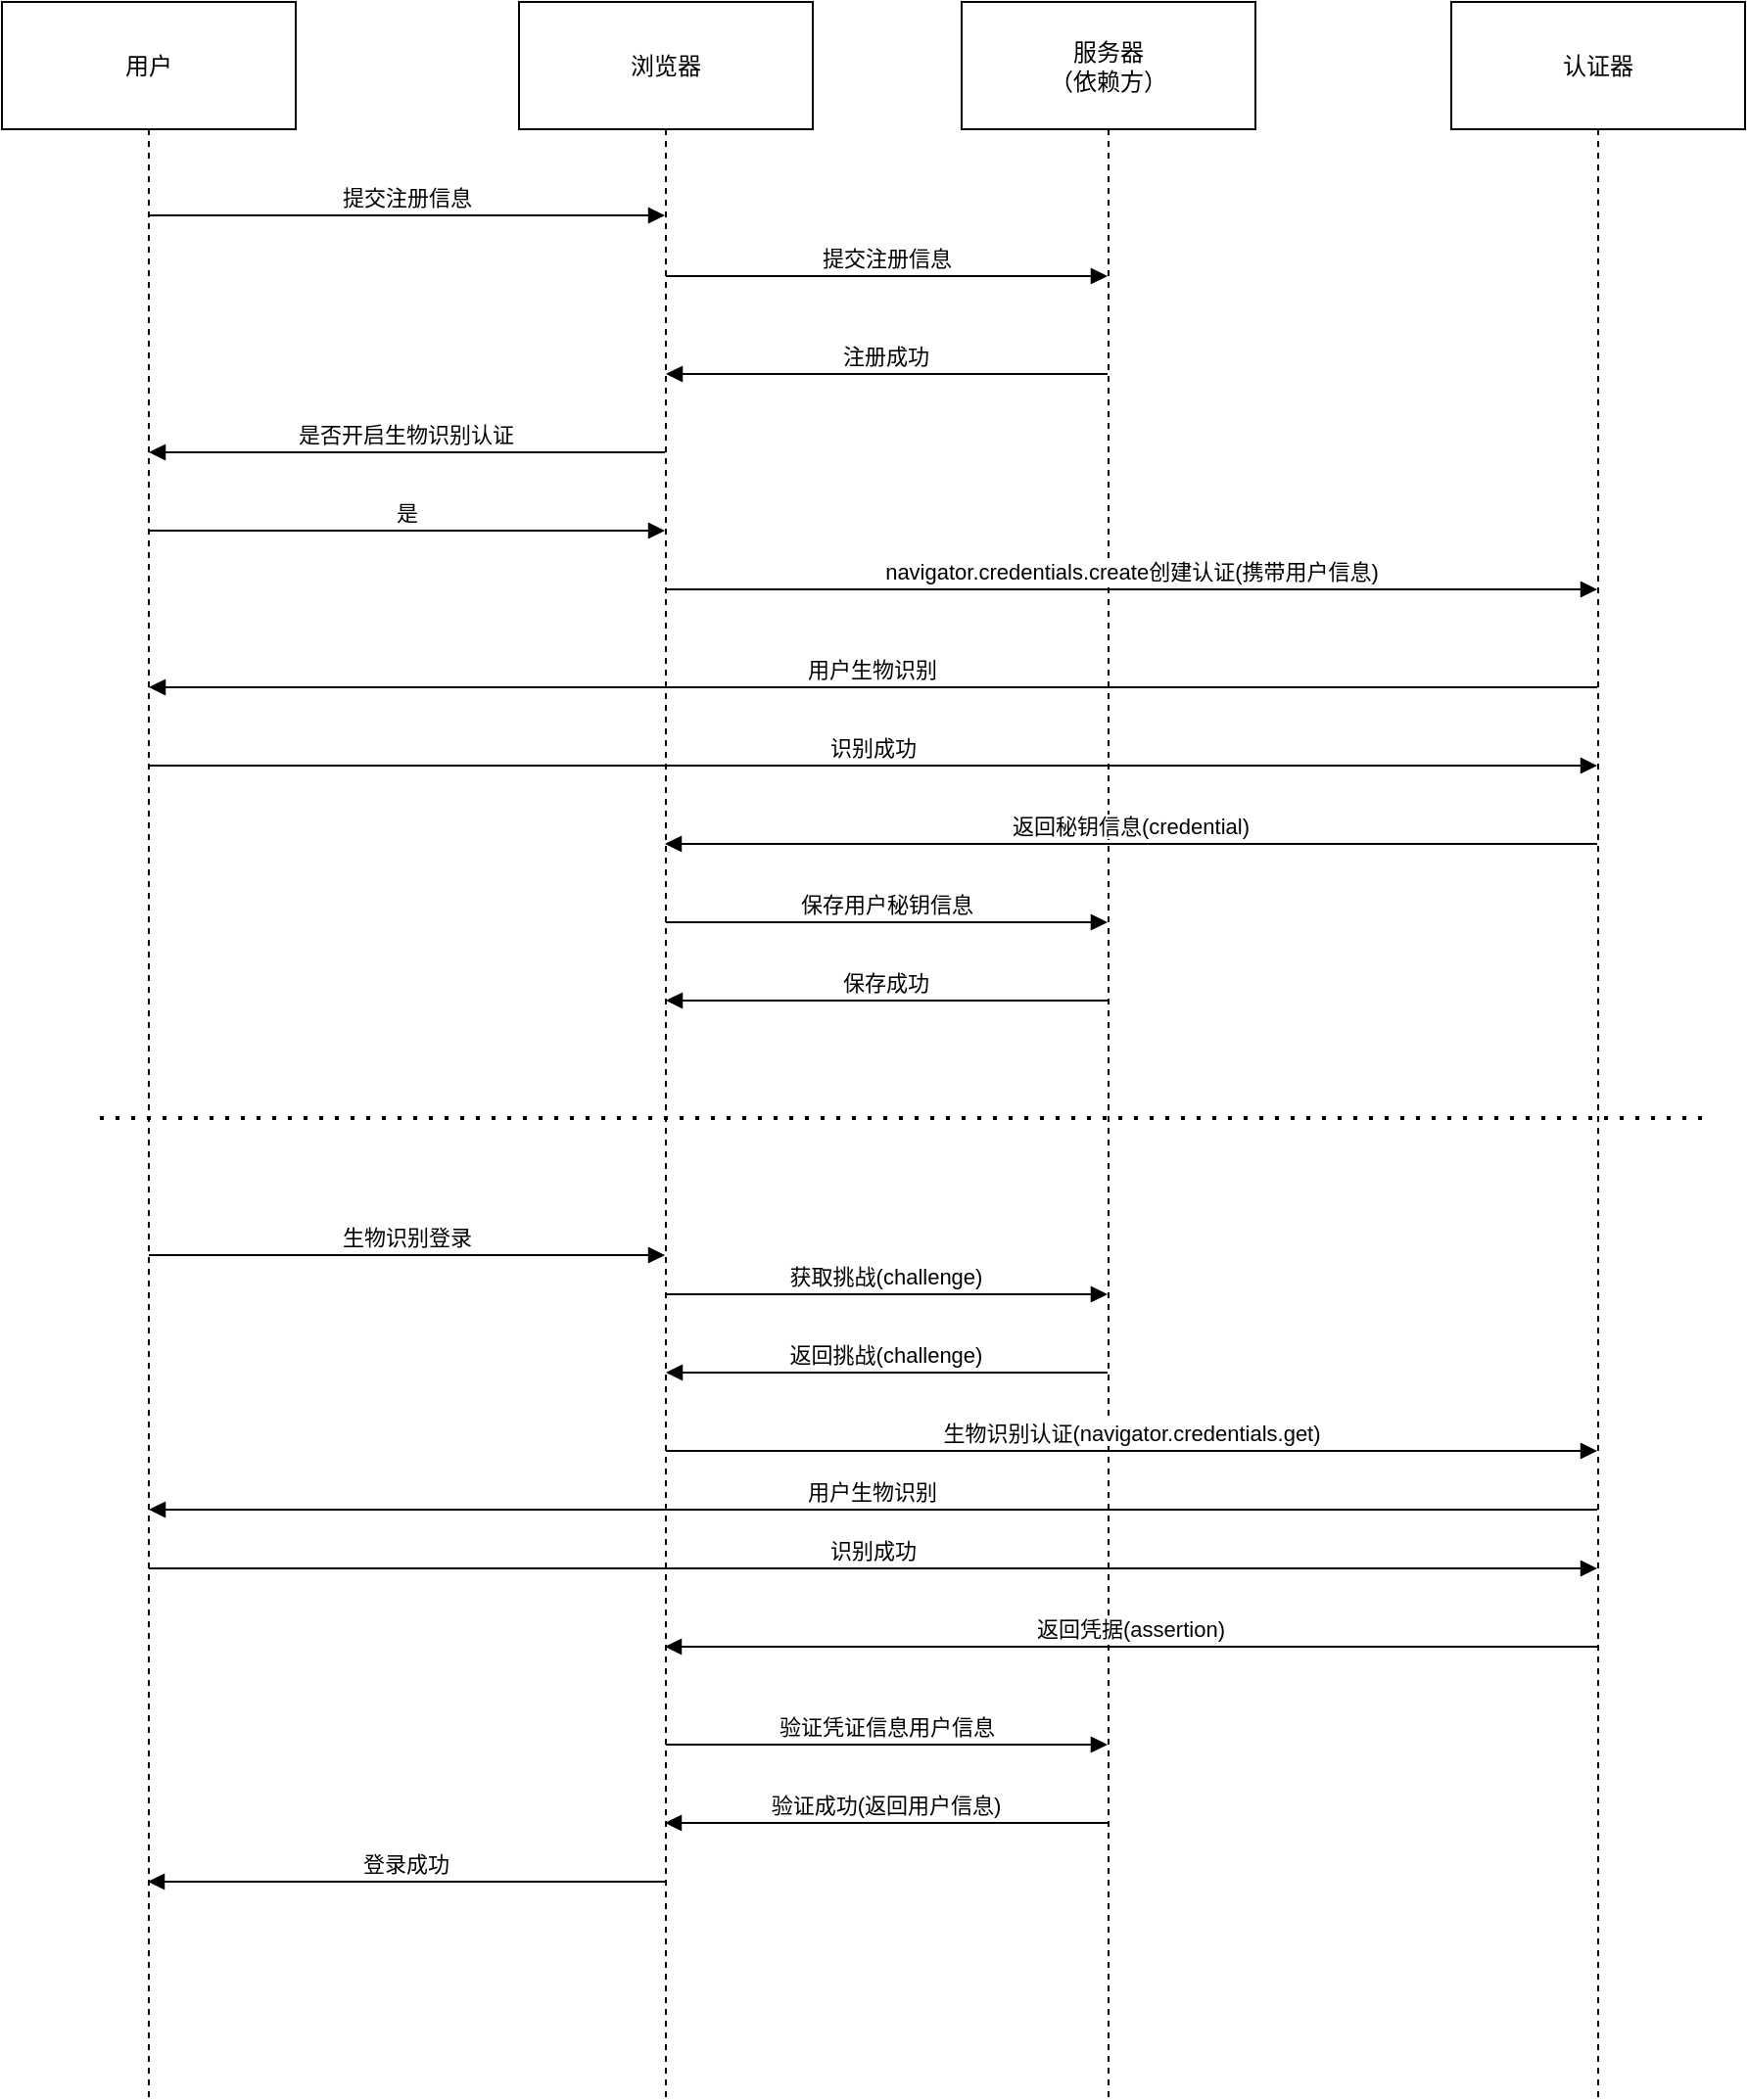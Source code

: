 <mxfile version="27.2.0">
  <diagram name="第 1 页" id="VDeZXU7AlFh2T8AX7ofi">
    <mxGraphModel dx="1426" dy="688" grid="1" gridSize="10" guides="1" tooltips="1" connect="1" arrows="1" fold="1" page="1" pageScale="1" pageWidth="827" pageHeight="1169" math="0" shadow="0">
      <root>
        <mxCell id="0" />
        <mxCell id="1" parent="0" />
        <mxCell id="2" value="用户" style="shape=umlLifeline;perimeter=lifelinePerimeter;whiteSpace=wrap;container=1;dropTarget=0;collapsible=0;recursiveResize=0;outlineConnect=0;portConstraint=eastwest;newEdgeStyle={&quot;edgeStyle&quot;:&quot;elbowEdgeStyle&quot;,&quot;elbow&quot;:&quot;vertical&quot;,&quot;curved&quot;:0,&quot;rounded&quot;:0};size=65;rounded=0;" parent="1" vertex="1">
          <mxGeometry width="150" height="1070" as="geometry" />
        </mxCell>
        <mxCell id="3" value="浏览器" style="shape=umlLifeline;perimeter=lifelinePerimeter;whiteSpace=wrap;container=1;dropTarget=0;collapsible=0;recursiveResize=0;outlineConnect=0;portConstraint=eastwest;newEdgeStyle={&quot;edgeStyle&quot;:&quot;elbowEdgeStyle&quot;,&quot;elbow&quot;:&quot;vertical&quot;,&quot;curved&quot;:0,&quot;rounded&quot;:0};size=65;rounded=0;" parent="1" vertex="1">
          <mxGeometry x="264" width="150" height="1070" as="geometry" />
        </mxCell>
        <mxCell id="4" value="服务器&#xa;（依赖方）" style="shape=umlLifeline;perimeter=lifelinePerimeter;whiteSpace=wrap;container=1;dropTarget=0;collapsible=0;recursiveResize=0;outlineConnect=0;portConstraint=eastwest;newEdgeStyle={&quot;edgeStyle&quot;:&quot;elbowEdgeStyle&quot;,&quot;elbow&quot;:&quot;vertical&quot;,&quot;curved&quot;:0,&quot;rounded&quot;:0};size=65;rounded=0;" parent="1" vertex="1">
          <mxGeometry x="490" width="150" height="1070" as="geometry" />
        </mxCell>
        <mxCell id="6" value="认证器" style="shape=umlLifeline;perimeter=lifelinePerimeter;whiteSpace=wrap;container=1;dropTarget=0;collapsible=0;recursiveResize=0;outlineConnect=0;portConstraint=eastwest;newEdgeStyle={&quot;edgeStyle&quot;:&quot;elbowEdgeStyle&quot;,&quot;elbow&quot;:&quot;vertical&quot;,&quot;curved&quot;:0,&quot;rounded&quot;:0};size=65;rounded=0;" parent="1" vertex="1">
          <mxGeometry x="740" width="150" height="1070" as="geometry" />
        </mxCell>
        <mxCell id="7" value="提交注册信息" style="verticalAlign=bottom;edgeStyle=elbowEdgeStyle;elbow=vertical;curved=0;rounded=0;endArrow=block;" parent="1" source="2" target="3" edge="1">
          <mxGeometry relative="1" as="geometry">
            <Array as="points">
              <mxPoint x="189" y="109" />
            </Array>
          </mxGeometry>
        </mxCell>
        <mxCell id="8" value="提交注册信息" style="verticalAlign=bottom;edgeStyle=elbowEdgeStyle;elbow=vertical;curved=0;rounded=0;endArrow=block;" parent="1" source="3" target="4" edge="1">
          <mxGeometry relative="1" as="geometry">
            <Array as="points">
              <mxPoint x="420" y="140" />
            </Array>
          </mxGeometry>
        </mxCell>
        <mxCell id="12" value="用户生物识别" style="verticalAlign=bottom;edgeStyle=elbowEdgeStyle;elbow=vertical;curved=0;rounded=0;endArrow=block;" parent="1" source="6" target="2" edge="1">
          <mxGeometry relative="1" as="geometry">
            <Array as="points">
              <mxPoint x="200" y="350" />
            </Array>
          </mxGeometry>
        </mxCell>
        <mxCell id="13" value="识别成功" style="verticalAlign=bottom;edgeStyle=elbowEdgeStyle;elbow=vertical;curved=0;rounded=0;endArrow=block;" parent="1" source="2" target="6" edge="1">
          <mxGeometry relative="1" as="geometry">
            <Array as="points">
              <mxPoint x="550" y="390" />
            </Array>
          </mxGeometry>
        </mxCell>
        <mxCell id="14" value="返回秘钥信息(credential)" style="verticalAlign=bottom;edgeStyle=elbowEdgeStyle;elbow=vertical;curved=0;rounded=0;endArrow=block;" parent="1" edge="1">
          <mxGeometry relative="1" as="geometry">
            <Array as="points" />
            <mxPoint x="814.5" y="430" as="sourcePoint" />
            <mxPoint x="338.5" y="430" as="targetPoint" />
          </mxGeometry>
        </mxCell>
        <mxCell id="15" value="保存用户秘钥信息" style="verticalAlign=bottom;edgeStyle=elbowEdgeStyle;elbow=vertical;curved=0;rounded=0;endArrow=block;" parent="1" source="3" target="4" edge="1">
          <mxGeometry relative="1" as="geometry">
            <Array as="points">
              <mxPoint x="430" y="470" />
            </Array>
          </mxGeometry>
        </mxCell>
        <mxCell id="18" value="保存成功" style="verticalAlign=bottom;edgeStyle=elbowEdgeStyle;elbow=vertical;curved=0;rounded=0;endArrow=block;" parent="1" source="4" target="3" edge="1">
          <mxGeometry relative="1" as="geometry">
            <Array as="points">
              <mxPoint x="440" y="510" />
            </Array>
          </mxGeometry>
        </mxCell>
        <mxCell id="O_-eV2Va_jo3TLL0Aso5-22" value="注册成功" style="verticalAlign=bottom;edgeStyle=elbowEdgeStyle;elbow=vertical;curved=0;rounded=0;endArrow=block;" edge="1" parent="1" source="4" target="3">
          <mxGeometry relative="1" as="geometry">
            <Array as="points">
              <mxPoint x="440" y="190" />
            </Array>
            <mxPoint x="554" y="190" as="sourcePoint" />
            <mxPoint x="390" y="190" as="targetPoint" />
          </mxGeometry>
        </mxCell>
        <mxCell id="O_-eV2Va_jo3TLL0Aso5-23" value="是否开启生物识别认证" style="verticalAlign=bottom;edgeStyle=elbowEdgeStyle;elbow=vertical;curved=0;rounded=0;endArrow=block;" edge="1" parent="1" source="3" target="2">
          <mxGeometry relative="1" as="geometry">
            <Array as="points">
              <mxPoint x="211" y="230" />
            </Array>
            <mxPoint x="290" y="220" as="sourcePoint" />
            <mxPoint x="110" y="220" as="targetPoint" />
          </mxGeometry>
        </mxCell>
        <mxCell id="O_-eV2Va_jo3TLL0Aso5-24" value="是" style="verticalAlign=bottom;edgeStyle=elbowEdgeStyle;elbow=vertical;curved=0;rounded=0;endArrow=block;" edge="1" parent="1" source="2" target="3">
          <mxGeometry relative="1" as="geometry">
            <Array as="points">
              <mxPoint x="200" y="270" />
            </Array>
            <mxPoint x="80" y="260" as="sourcePoint" />
            <mxPoint x="310" y="260" as="targetPoint" />
          </mxGeometry>
        </mxCell>
        <mxCell id="O_-eV2Va_jo3TLL0Aso5-25" value="navigator.credentials.create创建认证(携带用户信息)" style="verticalAlign=bottom;edgeStyle=elbowEdgeStyle;elbow=vertical;curved=0;rounded=0;endArrow=block;" edge="1" parent="1" source="3" target="6">
          <mxGeometry relative="1" as="geometry">
            <Array as="points">
              <mxPoint x="453" y="300" />
            </Array>
            <mxPoint x="380" y="300" as="sourcePoint" />
            <mxPoint x="578.5" y="300" as="targetPoint" />
          </mxGeometry>
        </mxCell>
        <mxCell id="O_-eV2Va_jo3TLL0Aso5-27" value="" style="endArrow=none;dashed=1;html=1;dashPattern=1 3;strokeWidth=2;" edge="1" parent="1">
          <mxGeometry width="50" height="50" relative="1" as="geometry">
            <mxPoint x="50" y="570" as="sourcePoint" />
            <mxPoint x="870" y="570" as="targetPoint" />
          </mxGeometry>
        </mxCell>
        <mxCell id="O_-eV2Va_jo3TLL0Aso5-32" value="生物识别登录" style="verticalAlign=bottom;edgeStyle=elbowEdgeStyle;elbow=vertical;curved=0;rounded=0;endArrow=block;" edge="1" parent="1" source="2" target="3">
          <mxGeometry relative="1" as="geometry">
            <Array as="points">
              <mxPoint x="194" y="640" />
            </Array>
            <mxPoint x="80" y="640" as="sourcePoint" />
            <mxPoint x="340" y="640" as="targetPoint" />
          </mxGeometry>
        </mxCell>
        <mxCell id="O_-eV2Va_jo3TLL0Aso5-33" value="获取挑战(challenge)" style="verticalAlign=bottom;edgeStyle=elbowEdgeStyle;elbow=vertical;curved=0;rounded=0;endArrow=block;" edge="1" parent="1">
          <mxGeometry relative="1" as="geometry">
            <Array as="points">
              <mxPoint x="470" y="660" />
            </Array>
            <mxPoint x="338.5" y="660" as="sourcePoint" />
            <mxPoint x="564.5" y="660" as="targetPoint" />
          </mxGeometry>
        </mxCell>
        <mxCell id="O_-eV2Va_jo3TLL0Aso5-34" value="返回挑战(challenge)" style="verticalAlign=bottom;edgeStyle=elbowEdgeStyle;elbow=horizontal;curved=0;rounded=0;endArrow=block;" edge="1" parent="1" source="4" target="3">
          <mxGeometry relative="1" as="geometry">
            <Array as="points">
              <mxPoint x="460" y="700" />
            </Array>
            <mxPoint x="560" y="760" as="sourcePoint" />
            <mxPoint x="390" y="760" as="targetPoint" />
          </mxGeometry>
        </mxCell>
        <mxCell id="O_-eV2Va_jo3TLL0Aso5-35" value="生物识别认证(navigator.credentials.get)" style="verticalAlign=bottom;edgeStyle=elbowEdgeStyle;elbow=vertical;curved=0;rounded=0;endArrow=block;" edge="1" parent="1" source="3" target="6">
          <mxGeometry relative="1" as="geometry">
            <Array as="points">
              <mxPoint x="540" y="740" />
            </Array>
            <mxPoint x="410" y="660" as="sourcePoint" />
            <mxPoint x="636" y="660" as="targetPoint" />
          </mxGeometry>
        </mxCell>
        <mxCell id="O_-eV2Va_jo3TLL0Aso5-36" value="用户生物识别" style="verticalAlign=bottom;edgeStyle=elbowEdgeStyle;elbow=vertical;curved=0;rounded=0;endArrow=block;" edge="1" parent="1" source="6" target="2">
          <mxGeometry relative="1" as="geometry">
            <Array as="points">
              <mxPoint x="195" y="770" />
            </Array>
            <mxPoint x="810" y="770" as="sourcePoint" />
            <mxPoint x="70" y="770" as="targetPoint" />
          </mxGeometry>
        </mxCell>
        <mxCell id="O_-eV2Va_jo3TLL0Aso5-37" value="识别成功" style="verticalAlign=bottom;edgeStyle=elbowEdgeStyle;elbow=vertical;curved=0;rounded=0;endArrow=block;" edge="1" parent="1" source="2" target="6">
          <mxGeometry relative="1" as="geometry">
            <Array as="points">
              <mxPoint x="545" y="800" />
            </Array>
            <mxPoint x="70" y="800" as="sourcePoint" />
            <mxPoint x="810" y="800" as="targetPoint" />
          </mxGeometry>
        </mxCell>
        <mxCell id="O_-eV2Va_jo3TLL0Aso5-38" value="返回凭据(assertion)" style="verticalAlign=bottom;edgeStyle=elbowEdgeStyle;elbow=vertical;curved=0;rounded=0;endArrow=block;" edge="1" parent="1">
          <mxGeometry relative="1" as="geometry">
            <Array as="points" />
            <mxPoint x="814.5" y="840" as="sourcePoint" />
            <mxPoint x="338.5" y="840" as="targetPoint" />
          </mxGeometry>
        </mxCell>
        <mxCell id="O_-eV2Va_jo3TLL0Aso5-39" value="验证凭证信息用户信息" style="verticalAlign=bottom;edgeStyle=elbowEdgeStyle;elbow=horizontal;curved=0;rounded=0;endArrow=block;" edge="1" parent="1" source="3" target="4">
          <mxGeometry relative="1" as="geometry">
            <Array as="points">
              <mxPoint x="471" y="890" />
            </Array>
            <mxPoint x="360" y="890" as="sourcePoint" />
            <mxPoint x="560" y="890" as="targetPoint" />
          </mxGeometry>
        </mxCell>
        <mxCell id="O_-eV2Va_jo3TLL0Aso5-40" value="验证成功(返回用户信息)" style="verticalAlign=bottom;edgeStyle=elbowEdgeStyle;elbow=horizontal;curved=0;rounded=0;endArrow=block;" edge="1" parent="1">
          <mxGeometry relative="1" as="geometry">
            <Array as="points">
              <mxPoint x="401" y="1385" />
            </Array>
            <mxPoint x="564.5" y="930" as="sourcePoint" />
            <mxPoint x="338.5" y="930" as="targetPoint" />
          </mxGeometry>
        </mxCell>
        <mxCell id="O_-eV2Va_jo3TLL0Aso5-42" value="登录成功" style="verticalAlign=bottom;edgeStyle=elbowEdgeStyle;elbow=vertical;curved=0;rounded=0;endArrow=block;" edge="1" parent="1">
          <mxGeometry relative="1" as="geometry">
            <Array as="points">
              <mxPoint x="206" y="960" />
            </Array>
            <mxPoint x="338.5" y="960" as="sourcePoint" />
            <mxPoint x="74.5" y="960" as="targetPoint" />
          </mxGeometry>
        </mxCell>
      </root>
    </mxGraphModel>
  </diagram>
</mxfile>
